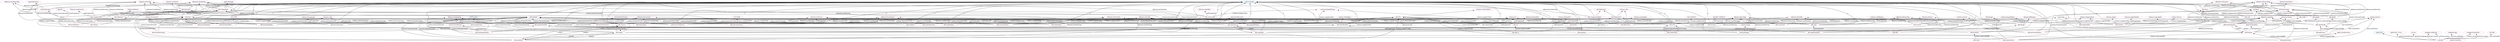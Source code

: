 digraph G {
  rankdir=BT
  node[height=.3]
"http://spdx.org/rdf/terms#ListedLicense" [fillcolor="#1f77b4" color="#1f77b4" label="spdxt:ListedLicense"]
"https://w3id.org/oseg/ont/okh#WebsiteUrl" [fillcolor="#1f77b4" color="#1f77b4" label="okh:WebsiteUrl"]
"https://w3id.org/oseg/ont/okh#File" [fillcolor="#1f77b4" color="#1f77b4" label="okh:File"]
"https://w3id.org/oseg/ont/okh#Part" [fillcolor="#1f77b4" color="#1f77b4" label="okh:Part"]
"https://w3id.org/oseg/ont/otrl#ODRL" [fillcolor="#1f77b4" color="#1f77b4" label="otrl:ODRL"]
"https://w3id.org/oseg/ont/okh#Module" [fillcolor="#1f77b4" color="#1f77b4" label="okh:Module"]
"http://schema.org/Organization" [fillcolor="#1f77b4" color="#1f77b4" label="schema:Organization"]
"https://w3id.org/oseg/ont/okh#Software" [fillcolor="#1f77b4" color="#1f77b4" label="okh:Software"]
"https://w3id.org/oseg/ont/okh#FileUrl" [fillcolor="#1f77b4" color="#1f77b4" label="okh:FileUrl"]
"http://schema.org/URL" [fillcolor="#1f77b4" color="#1f77b4" label="schema:URL"]
"https://w3id.org/oseg/ont/okh#Standard" [fillcolor="#1f77b4" color="#1f77b4" label="okh:Standard"]
"http://ns.nature.com/terms/Publication" [fillcolor="#1f77b4" color="#1f77b4" label="npg:Publication"]
"http://schema.org/Person" [fillcolor="#1f77b4" color="#1f77b4" label="schema:Person"]
"https://w3id.org/oseg/ont/okh#Mass" [fillcolor="#1f77b4" color="#1f77b4" label="okh:Mass"]
"http://www.w3.org/2001/XMLSchema#normalizedString" [fillcolor="#1f77b4" color="#1f77b4" label="xsd:normalizedString"]
"http://schema.org/TextDigitalDocument" [fillcolor="#1f77b4" color="#1f77b4" label="schema:TextDigita..."]
"https://w3id.org/oseg/ont/okh#Reference" [fillcolor="#1f77b4" color="#1f77b4" label="okh:Reference"]
"http://xmlns.com/foaf/0.1/Image" [fillcolor="#1f77b4" color="#1f77b4" label="foaf:Image"]
"http://www.w3.org/2001/XMLSchema#dateTimeStamp" [fillcolor="#1f77b4" color="#1f77b4" label="xsd:dateTimeStamp"]
"http://purl.org/dc/dcmitype/Software" [fillcolor="#1f77b4" color="#1f77b4" label="dctype:Software"]
"https://w3id.org/oseg/ont/okh#Component" [fillcolor="#1f77b4" color="#1f77b4" label="okh:Component"]
"http://purl.org/dc/terms/SizeOrDuration" [fillcolor="#1f77b4" color="#1f77b4" label="dcterms:SizeOrDur..."]
"http://www.w3.org/2001/XMLSchema#float" [fillcolor="#1f77b4" color="#1f77b4" label="xsd:float"]
"https://w3id.org/oseg/ont/okh#ManifestFile" [fillcolor="#1f77b4" color="#1f77b4" label="okh:ManifestFile"]
"https://w3id.org/oseg/ont/tsdc/core#OHTsDC" [fillcolor="#1f77b4" color="#1f77b4" label="tsdc:OHTsDC"]
"http://www.w3.org/2004/02/skos/core#Concept" [fillcolor="#1f77b4" color="#1f77b4" label="skos:Concept"]
"http://www.w3.org/2001/XMLSchema#string" [fillcolor="#1f77b4" color="#1f77b4" label="xsd:string"]
"http://schema.org/ImageObject" [fillcolor="#1f77b4" color="#1f77b4" label="schema:ImageObject"]
"http://www.w3.org/1999/02/22-rdf-syntax-ns#Property" [fillcolor="#1f77b4" color="#1f77b4" label="rdf:Property"]
"http://purl.org/dc/terms/Agent" [fillcolor="#1f77b4" color="#1f77b4" label="dcterms:Agent"]
"https://w3id.org/oseg/ont/okh#Image" [fillcolor="#1f77b4" color="#1f77b4" label="okh:Image"]
"https://w3id.org/oseg/ont/otrl#OTRL" [fillcolor="#1f77b4" color="#1f77b4" label="otrl:OTRL"]
"http://schema.org/StructuredValue" [fillcolor="#1f77b4" color="#1f77b4" label="schema:Structured..."]
"http://spdx.org/rdf/terms#Package" [fillcolor="#1f77b4" color="#1f77b4" label="spdxt:Package"]
"https://w3id.org/oseg/ont/okh#Publication" [fillcolor="#1f77b4" color="#1f77b4" label="okh:Publication"]
"http://purl.org/dc/terms/Standard" [fillcolor="#1f77b4" color="#1f77b4" label="dcterms:Standard"]
"http://spdx.org/rdf/terms#File" [fillcolor="#1f77b4" color="#1f77b4" label="spdxt:File"]
"https://w3id.org/oseg/ont/okh#Dimensions" [fillcolor="#1f77b4" color="#1f77b4" label="okh:Dimensions"]
"http://purl.org/dc/dcmitype/StillImage" [fillcolor="#1f77b4" color="#1f77b4" label="dctype:StillImage"]
"https://w3id.org/oseg/ont/okh#ComponentReference" [fillcolor="#1f77b4" color="#1f77b4" label="okh:ComponentRefe..."]
"http://schema.org/CreativeWork" [fillcolor="#1f77b4" color="#1f77b4" label="schema:CreativeWork"]
"http://spdx.org/rdf/terms#Package" [fillcolor="#e377c2" color="#e377c2" label="spdxt:Package"]
"http://schema.org/url" [fillcolor="#e377c2" color="#e377c2" label="schema:url"]
"https://w3id.org/oseg/ont/okh#Module" [fillcolor="#e377c2" color="#e377c2" label="okh:Module"]
"https://spdx.org/licenses/GPL-3.0-or-later" [fillcolor="#e377c2" color="#e377c2" label="spdxl:GPL-3.0-or-..."]
"http://id.loc.gov/vocabulary/iso639-1/en" [fillcolor="#e377c2" color="#e377c2" label="ns1:en"]
"https://w3id.org/oseg/ont/okh#versionOf" [fillcolor="#e377c2" color="#e377c2" label="okh:versionOf"]
"https://w3id.org/oseg/ont/okh#auxiliary" [fillcolor="#e377c2" color="#e377c2" label="okh:auxiliary"]
"https://w3id.org/oseg/ont/okh#attestation" [fillcolor="#e377c2" color="#e377c2" label="okh:attestation"]
"https://w3id.org/oseg/ont/okh#license" [fillcolor="#e377c2" color="#e377c2" label="okh:license"]
"https://w3id.org/oseg/ont/okh#Dimensions" [fillcolor="#e377c2" color="#e377c2" label="okh:Dimensions"]
"https://w3id.org/oseg/ont/okh#File" [fillcolor="#e377c2" color="#e377c2" label="okh:File"]
"http://www.w3.org/2001/XMLSchema#string" [fillcolor="#e377c2" color="#e377c2" label="xsd:string"]
"https://w3id.org/oseg/ont/okh#openScad" [fillcolor="#e377c2" color="#e377c2" label="okh:openScad"]
"https://w3id.org/oseg/ont/okh#Component" [fillcolor="#e377c2" color="#e377c2" label="okh:Component"]
"http://data.epo.org/linked-data/def/patent/classificationIPCInventive" [fillcolor="#e377c2" color="#e377c2" label="patent:classifica..."]
"https://w3id.org/oseg/ont/okh#Standard" [fillcolor="#e377c2" color="#e377c2" label="okh:Standard"]
"http://spdx.org/rdf/terms#licenseDeclared" [fillcolor="#e377c2" color="#e377c2" label="spdxt:licenseDecl..."]
"https://w3id.org/oseg/ont/okhmetaQualityTag" [fillcolor="#e377c2" color="#e377c2" label="okhmeta:QualityTag"]
"https://w3id.org/oseg/ont/okhmetaTransportationTag" [fillcolor="#e377c2" color="#e377c2" label="okhmeta:Transport..."]
"https://w3id.org/oseg/ont/okh#ComponentReference" [fillcolor="#e377c2" color="#e377c2" label="okh:ComponentRefe..."]
"https://w3id.org/oseg/ont/okh#documentationReadinessLevel" [fillcolor="#e377c2" color="#e377c2" label="okh:documentation..."]
"https://w3id.org/oseg/ont/okh#uploadMethod" [fillcolor="#e377c2" color="#e377c2" label="okh:uploadMethod"]
"https://w3id.org/oseg/ont/okhmetaAcademicTag" [fillcolor="#e377c2" color="#e377c2" label="okhmeta:AcademicTag"]
"https://w3id.org/oseg/ont/okh#relativePath" [fillcolor="#e377c2" color="#e377c2" label="okh:relativePath"]
"http://schema.org/encodingFormat" [fillcolor="#e377c2" color="#e377c2" label="schema:encodingFo..."]
"https://w3id.org/oseg/ont/okh#hasSoftware" [fillcolor="#e377c2" color="#e377c2" label="okh:hasSoftware"]
"https://w3id.org/oseg/ont/okh#width" [fillcolor="#e377c2" color="#e377c2" label="okh:width"]
"http://purl.org/dc/terms/format" [fillcolor="#e377c2" color="#e377c2" label="dcterms:format"]
"https://w3id.org/oseg/ont/okh#release" [fillcolor="#e377c2" color="#e377c2" label="okh:release"]
"https://w3id.org/oseg/ont/okhmetaIdentificationTag" [fillcolor="#e377c2" color="#e377c2" label="okhmeta:Identific..."]
"https://w3id.org/oseg/ont/okhmetaDevelopmentTag" [fillcolor="#e377c2" color="#e377c2" label="okhmeta:Developme..."]
"https://w3id.org/oseg/ont/okhmetaPartsTag" [fillcolor="#e377c2" color="#e377c2" label="okhmeta:PartsTag"]
"https://w3id.org/oseg/ont/okhmetaExtendedInfoTag" [fillcolor="#e377c2" color="#e377c2" label="okhmeta:ExtendedI..."]
"https://w3id.org/oseg/ont/okhmetaPhysicalTag" [fillcolor="#e377c2" color="#e377c2" label="okhmeta:PhysicalTag"]
"https://w3id.org/oseg/ont/okh#repoHost" [fillcolor="#e377c2" color="#e377c2" label="okh:repoHost"]
"https://w3id.org/oseg/ont/oseg-profiles#robinVobruba" [fillcolor="#e377c2" color="#e377c2" label="osegprof:robinVob..."]
"http://schema.org/URL" [fillcolor="#e377c2" color="#e377c2" label="schema:URL"]
"https://w3id.org/oseg/ont/okh#organization" [fillcolor="#e377c2" color="#e377c2" label="okh:organization"]
"https://w3id.org/oseg/ont/okh#Publication" [fillcolor="#e377c2" color="#e377c2" label="okh:Publication"]
"https://w3id.org/oseg/ont/okh#Part" [fillcolor="#e377c2" color="#e377c2" label="okh:Part"]
"https://w3id.org/oseg/ont/okh#fileFormat" [fillcolor="#e377c2" color="#e377c2" label="okh:fileFormat"]
"http://schema.org/isBasedOn" [fillcolor="#e377c2" color="#e377c2" label="schema:isBasedOn"]
"https://w3id.org/oseg/ont/okhmetaBasicTag" [fillcolor="#e377c2" color="#e377c2" label="okhmeta:BasicTag"]
"https://w3id.org/oseg/ont/okh#openSCAD" [fillcolor="#e377c2" color="#e377c2" label="okh:openSCAD"]
"http://schema.org/license" [fillcolor="#e377c2" color="#e377c2" label="schema:license"]
"https://w3id.org/oseg/ont/okh#url" [fillcolor="#e377c2" color="#e377c2" label="okh:url"]
"http://schema.org/version" [fillcolor="#e377c2" color="#e377c2" label="schema:version"]
"https://w3id.org/oseg/ont/okh#hasContributionGuide" [fillcolor="#e377c2" color="#e377c2" label="okh:hasContributi..."]
"https://w3id.org/oseg/ont/okh#material" [fillcolor="#e377c2" color="#e377c2" label="okh:material"]
"https://w3id.org/oseg/ont/okh#hasBoM" [fillcolor="#e377c2" color="#e377c2" label="okh:hasBoM"]
"https://w3id.org/oseg/ont/okhmetaDataTag" [fillcolor="#e377c2" color="#e377c2" label="okhmeta:DataTag"]
"https://w3id.org/oseg/ont/okh#productionMetadata" [fillcolor="#e377c2" color="#e377c2" label="okh:productionMet..."]
"https://w3id.org/oseg/ont/okh#height" [fillcolor="#e377c2" color="#e377c2" label="okh:height"]
"https://w3id.org/oseg/ont/okh#export" [fillcolor="#e377c2" color="#e377c2" label="okh:export"]
"https://w3id.org/oseg/ont/okh#Image" [fillcolor="#e377c2" color="#e377c2" label="okh:Image"]
"https://w3id.org/oseg/ont/okhmetaLegalTag" [fillcolor="#e377c2" color="#e377c2" label="okhmeta:LegalTag"]
"https://w3id.org/oseg/ont/okh#depth" [fillcolor="#e377c2" color="#e377c2" label="okh:depth"]
"http://schema.org/inLanguage" [fillcolor="#e377c2" color="#e377c2" label="schema:inLanguage"]
"https://w3id.org/oseg/ont/okh#WebsiteUrl" [fillcolor="#e377c2" color="#e377c2" label="okh:WebsiteUrl"]
"https://w3id.org/oseg/ont/okh#licenseExpression" [fillcolor="#e377c2" color="#e377c2" label="okh:licenseExpres..."]
"https://w3id.org/oseg/ont/okh#hasManifestFile" [fillcolor="#e377c2" color="#e377c2" label="okh:hasManifestFile"]
"https://w3id.org/oseg/ont/oseg-profiles#Iopa" [fillcolor="#e377c2" color="#e377c2" label="osegprof:Iopa"]
"http://www.w3.org/2001/XMLSchema#float" [fillcolor="#e377c2" color="#e377c2" label="xsd:float"]
"https://w3id.org/oseg/ont/okh#functionalMetadata" [fillcolor="#e377c2" color="#e377c2" label="okh:functionalMet..."]
"https://w3id.org/oseg/ont/okh#timestamp" [fillcolor="#e377c2" color="#e377c2" label="okh:timestamp"]
"https://w3id.org/oseg/ont/okh#okhv" [fillcolor="#e377c2" color="#e377c2" label="okh:okhv"]
"https://w3id.org/oseg/ont/okh#hasUserManual" [fillcolor="#e377c2" color="#e377c2" label="okh:hasUserManual"]
"http://schema.org/value" [fillcolor="#e377c2" color="#e377c2" label="schema:value"]
"https://w3id.org/oseg/ont/okh#function" [fillcolor="#e377c2" color="#e377c2" label="okh:function"]
"http://schema.org/codeRepository" [fillcolor="#e377c2" color="#e377c2" label="schema:codeReposi..."]
"https://w3id.org/oseg/ont/okh#hasComponent" [fillcolor="#e377c2" color="#e377c2" label="okh:hasComponent"]
"https://w3id.org/oseg/ont/okh#hasMass" [fillcolor="#e377c2" color="#e377c2" label="okh:hasMass"]
"http://schema.org/Organization" [fillcolor="#e377c2" color="#e377c2" label="schema:Organization"]
"https://w3id.org/oseg/ont/oseg-profiles#martinHaeuer" [fillcolor="#e377c2" color="#e377c2" label="osegprof:martinHa..."]
"https://w3id.org/oseg/ont/okh" [fillcolor="#e377c2" color="#e377c2" label="ns2:okh"]
"https://w3id.org/oseg/ont/okh#dataSource" [fillcolor="#e377c2" color="#e377c2" label="okh:dataSource"]
"http://ns.nature.com/terms/hasPublication" [fillcolor="#e377c2" color="#e377c2" label="npg:hasPublication"]
"https://w3id.org/oseg/ont/okhmetaHistoryTag" [fillcolor="#e377c2" color="#e377c2" label="okhmeta:HistoryTag"]
"https://w3id.org/oseg/ont/okh#doi" [fillcolor="#e377c2" color="#e377c2" label="okh:doi"]
"https://w3id.org/oseg/ont/okh#Software" [fillcolor="#e377c2" color="#e377c2" label="okh:Software"]
"http://purl.org/dc/terms/rightsHolder" [fillcolor="#e377c2" color="#e377c2" label="dcterms:rightsHolder"]
"https://w3id.org/oseg/ont/okh#manufacturingProcess" [fillcolor="#e377c2" color="#e377c2" label="okh:manufacturing..."]
"http://www.w3.org/2001/XMLSchema#normalizedString" [fillcolor="#e377c2" color="#e377c2" label="xsd:normalizedString"]
"http://purl.org/dc/terms/instructionalMethod" [fillcolor="#e377c2" color="#e377c2" label="dcterms:instructi..."]
"https://w3id.org/oseg/ont/okh#compliesWith" [fillcolor="#e377c2" color="#e377c2" label="okh:compliesWith"]
"https://w3id.org/oseg/ont/okh#source" [fillcolor="#e377c2" color="#e377c2" label="okh:source"]
"https://w3id.org/oseg/ont/okhmetaDocumentationTag" [fillcolor="#e377c2" color="#e377c2" label="okhmeta:Documenta..."]
"http://purl.org/dc/terms/hasFormat" [fillcolor="#e377c2" color="#e377c2" label="dcterms:hasFormat"]
"https://w3id.org/oseg/ont/okhmetaDataGatheringTag" [fillcolor="#e377c2" color="#e377c2" label="okhmeta:DataGathe..."]
"https://w3id.org/oseg/ont/okh#permaURL" [fillcolor="#e377c2" color="#e377c2" label="okh:permaURL"]
"http://schema.org/image" [fillcolor="#e377c2" color="#e377c2" label="schema:image"]
"https://w3id.org/oseg/ont/okh#repoSnapshot" [fillcolor="#e377c2" color="#e377c2" label="okh:repoSnapshot"]
"https://w3id.org/oseg/ont/okh#hasManufacturingInstructions" [fillcolor="#e377c2" color="#e377c2" label="okh:hasManufactur..."]
"https://w3id.org/oseg/ont/okh#Reference" [fillcolor="#e377c2" color="#e377c2" label="okh:Reference"]
"https://w3id.org/oseg/ont/okh#ManifestFile" [fillcolor="#e377c2" color="#e377c2" label="okh:ManifestFile"]
"https://w3id.org/oseg/ont/okh#hasImage" [fillcolor="#e377c2" color="#e377c2" label="okh:hasImage"]
"https://w3id.org/oseg/ont/okhmetaMakingTag" [fillcolor="#e377c2" color="#e377c2" label="okhmeta:MakingTag"]
"http://schema.org/TextDigitalDocument" [fillcolor="#e377c2" color="#e377c2" label="schema:TextDigita..."]
"https://w3id.org/oseg/ont/okh#tsdc" [fillcolor="#e377c2" color="#e377c2" label="okh:tsdc"]
"http://schema.org/CreativeWork" [fillcolor="#e377c2" color="#e377c2" label="schema:CreativeWork"]
"http://purl.org/dc/dcmitype/StillImage" [fillcolor="#e377c2" color="#e377c2" label="dctype:StillImage"]
"https://w3id.org/oseg/ont/okh#version" [fillcolor="#e377c2" color="#e377c2" label="okh:version"]
"http://purl.org/dc/terms/identifier" [fillcolor="#e377c2" color="#e377c2" label="dcterms:identifier"]
"https://w3id.org/oseg/ont/okh#alternativeLicense" [fillcolor="#e377c2" color="#e377c2" label="okh:alternativeLi..."]
"https://w3id.org/oseg/ont/1.1.0/okh" [fillcolor="#e377c2" color="#e377c2" label="ns3:okh"]
"https://w3id.org/oseg/ont/okh#Mass" [fillcolor="#e377c2" color="#e377c2" label="okh:Mass"]
"https://w3id.org/oseg/ont/otrl#ODRL" [fillcolor="#e377c2" color="#e377c2" label="otrl:ODRL"]
"http://purl.org/dc/dcmitype/Software" [fillcolor="#e377c2" color="#e377c2" label="dctype:Software"]
"https://w3id.org/oseg/ont/okh#hasReadme" [fillcolor="#e377c2" color="#e377c2" label="okh:hasReadme"]
"https://w3id.org/oseg/ont/okh#hasPublication" [fillcolor="#e377c2" color="#e377c2" label="okh:hasPublication"]
"https://w3id.org/oseg/ont/okh#forkOf" [fillcolor="#e377c2" color="#e377c2" label="okh:forkOf"]
"https://w3id.org/oseg/ont/okh#unit" [fillcolor="#e377c2" color="#e377c2" label="okh:unit"]
"https://w3id.org/oseg/ont/okh#hasOuterDimensions" [fillcolor="#e377c2" color="#e377c2" label="okh:hasOuterDimen..."]
"http://schema.org/ImageObject" [fillcolor="#e377c2" color="#e377c2" label="schema:ImageObject"]
"https://w3id.org/oseg/ont/okh#licensor" [fillcolor="#e377c2" color="#e377c2" label="okh:licensor"]
"http://schema.org/Person" [fillcolor="#e377c2" color="#e377c2" label="schema:Person"]
"https://w3id.org/oseg/ont/okh#repo" [fillcolor="#e377c2" color="#e377c2" label="okh:repo"]
"http://purl.org/dc/terms/Standard" [fillcolor="#e377c2" color="#e377c2" label="dcterms:Standard"]
"http://purl.org/dc/terms/SizeOrDuration" [fillcolor="#e377c2" color="#e377c2" label="dcterms:SizeOrDur..."]
"https://w3id.org/oseg/ont/okh#technologyReadinessLevel" [fillcolor="#e377c2" color="#e377c2" label="okh:technologyRea..."]
"https://w3id.org/oseg/ont/okh#value" [fillcolor="#e377c2" color="#e377c2" label="okh:value"]
"https://w3id.org/oseg/ont/okh#standardID" [fillcolor="#e377c2" color="#e377c2" label="okh:standardID"]
"https://w3id.org/oseg/ont/okh#installationGuide" [fillcolor="#e377c2" color="#e377c2" label="okh:installationG..."]
"https://w3id.org/oseg/ont/okh#spdxLicense" [fillcolor="#e377c2" color="#e377c2" label="okh:spdxLicense"]
"https://w3id.org/oseg/ont/okh#documentationLanguage" [fillcolor="#e377c2" color="#e377c2" label="okh:documentation..."]
"http://ns.nature.com/terms/Publication" [fillcolor="#e377c2" color="#e377c2" label="npg:Publication"]
"https://w3id.org/oseg/ont/okh#relatedTsdc" [fillcolor="#e377c2" color="#e377c2" label="okh:relatedTsdc"]
"http://schema.org/StructuredValue" [fillcolor="#e377c2" color="#e377c2" label="schema:Structured..."]
"http://purl.org/dc/terms/Agent" [fillcolor="#e377c2" color="#e377c2" label="dcterms:Agent"]
"https://w3id.org/oseg/ont/okh#fileUrl" [fillcolor="#e377c2" color="#e377c2" label="okh:fileUrl"]
"https://w3id.org/oseg/ont/tsdc/core#OHTsDC" [fillcolor="#e377c2" color="#e377c2" label="tsdc:OHTsDC"]
"http://purl.org/dc/terms/conformsTo" [fillcolor="#e377c2" color="#e377c2" label="dcterms:conformsTo"]
"http://purl.org/dc/terms/license" [fillcolor="#e377c2" color="#e377c2" label="dcterms:license"]
"http://ns.nature.com/terms/doi" [fillcolor="#e377c2" color="#e377c2" label="npg:doi"]
"http://www.w3.org/2001/XMLSchema#dateTimeStamp" [fillcolor="#e377c2" color="#e377c2" label="xsd:dateTimeStamp"]
"http://spdx.org/rdf/terms#ListedLicense" [fillcolor="#e377c2" color="#e377c2" label="spdxt:ListedLicense"]
"http://purl.obolibrary.org/obo/BFO_0000016" [fillcolor="#e377c2" color="#e377c2" label="obo:BFO_0000016"]
"https://w3id.org/oseg/ont/otrl#OTRL" [fillcolor="#e377c2" color="#e377c2" label="otrl:OTRL"]
"http://schema.org/copyrightHolder" [fillcolor="#e377c2" color="#e377c2" label="schema:copyrightH..."]
"http://xmlns.com/foaf/0.1/Image" [fillcolor="#e377c2" color="#e377c2" label="foaf:Image"]
  "https://w3id.org/oseg/ont/okh#Component" -> "http://spdx.org/rdf/terms#Package" [label=""]
  "https://w3id.org/oseg/ont/okh#relativePath" -> "http://schema.org/url" [label="subPropertyOf"]
  "https://w3id.org/oseg/ont/okh#repoHost" -> "https://w3id.org/oseg/ont/okh#Module" [label="schema:domainIncludes"]
  "https://w3id.org/oseg/ont/okh#license" -> "https://w3id.org/oseg/ont/okh#Module" [label="schema:domainIncludes"]
  "https://w3id.org/oseg/ont/okh" -> "https://spdx.org/licenses/GPL-3.0-or-later" [label="spdxt:licenseDeclared"]
  "https://w3id.org/oseg/ont/okh" -> "http://id.loc.gov/vocabulary/iso639-1/en" [label="dcterms:language"]
  "https://w3id.org/oseg/ont/okh#versionOf" -> "http://www.w3.org/2004/02/skos/core#Concept" [label="a"]
  "https://w3id.org/oseg/ont/okh#export" -> "https://w3id.org/oseg/ont/okh#auxiliary" [label="seeAlso"]
  "https://w3id.org/oseg/ont/okh#alternativeLicense" -> "https://w3id.org/oseg/ont/okh#license" [label="schema:supersededBy"]
  "https://w3id.org/oseg/ont/okh#depth" -> "https://w3id.org/oseg/ont/okh#Dimensions" [label="schema:domainIncludes"]
  "https://w3id.org/oseg/ont/okh#auxiliary" -> "https://w3id.org/oseg/ont/okh#File" [label="schema:rangeIncludes"]
  "https://w3id.org/oseg/ont/okh#openSCAD" -> "http://www.w3.org/2001/XMLSchema#string" [label="schema:rangeIncludes"]
  "https://w3id.org/oseg/ont/okh#attestation" -> "https://w3id.org/oseg/ont/okh#Module" [label="schema:domainIncludes"]
  "https://w3id.org/oseg/ont/okh#compliesWith" -> "https://w3id.org/oseg/ont/okh#Component" [label="schema:domainIncludes"]
  "https://w3id.org/oseg/ont/okh#compliesWith" -> "https://w3id.org/oseg/ont/okh#Standard" [label="schema:rangeIncludes"]
  "https://w3id.org/oseg/ont/okh#hasContributionGuide" -> "https://w3id.org/oseg/ont/okh#File" [label="schema:rangeIncludes"]
  "https://w3id.org/oseg/ont/okh#license" -> "http://spdx.org/rdf/terms#licenseDeclared" [label="subPropertyOf"]
  "https://w3id.org/oseg/ont/okh#standardID" -> "https://w3id.org/oseg/ont/okhmetaQualityTag" [label="okhmeta:hasMetaTag"]
  "https://w3id.org/oseg/ont/okh#Mass" -> "https://w3id.org/oseg/ont/okhmetaTransportationTag" [label="okhmeta:hasMetaTag"]
  "https://w3id.org/oseg/ont/okh#ComponentReference" -> "http://www.w3.org/2004/02/skos/core#Concept" [label="a"]
  "https://w3id.org/oseg/ont/okh#fileUrl" -> "http://schema.org/url" [label="subPropertyOf"]
  "https://w3id.org/oseg/ont/okh#documentationReadinessLevel" -> "http://www.w3.org/2004/02/skos/core#Concept" [label="a"]
  "https://w3id.org/oseg/ont/okh#uploadMethod" -> "http://www.w3.org/2004/02/skos/core#Concept" [label="a"]
  "https://w3id.org/oseg/ont/okh#Publication" -> "https://w3id.org/oseg/ont/okhmetaAcademicTag" [label="okhmeta:hasMetaTag"]
  "https://w3id.org/oseg/ont/okh#relativePath" -> "http://www.w3.org/2004/02/skos/core#Concept" [label="a"]
  "https://w3id.org/oseg/ont/okh#relativePath" -> "https://w3id.org/oseg/ont/okh#File" [label="schema:domainIncludes"]
  "https://w3id.org/oseg/ont/okh#fileFormat" -> "http://schema.org/encodingFormat" [label="subPropertyOf"]
  "https://w3id.org/oseg/ont/okh#hasSoftware" -> "http://www.w3.org/2004/02/skos/core#Concept" [label="a"]
  "https://w3id.org/oseg/ont/okh#hasComponent" -> "https://w3id.org/oseg/ont/okh#Module" [label="schema:rangeIncludes"]
  "https://w3id.org/oseg/ont/okh#fileFormat" -> "http://purl.org/dc/terms/format" [label="subPropertyOf"]
  "https://w3id.org/oseg/ont/okh#Module" -> "https://w3id.org/oseg/ont/okh#Component" [label=""]
  "https://w3id.org/oseg/ont/okh#release" -> "http://www.w3.org/2004/02/skos/core#Concept" [label="a"]
  "https://w3id.org/oseg/ont/okh#forkOf" -> "https://w3id.org/oseg/ont/okhmetaIdentificationTag" [label="okhmeta:hasMetaTag"]
  "https://w3id.org/oseg/ont/okh#technologyReadinessLevel" -> "https://w3id.org/oseg/ont/okhmetaDevelopmentTag" [label="okhmeta:hasMetaTag"]
  "https://w3id.org/oseg/ont/okh#Module" -> "https://w3id.org/oseg/ont/okhmetaPartsTag" [label="okhmeta:hasMetaTag"]
  "https://w3id.org/oseg/ont/okh#attestation" -> "https://w3id.org/oseg/ont/okhmetaDevelopmentTag" [label="okhmeta:hasMetaTag"]
  "https://w3id.org/oseg/ont/okh#tsdc" -> "https://w3id.org/oseg/ont/okhmetaExtendedInfoTag" [label="okhmeta:hasMetaTag"]
  "https://w3id.org/oseg/ont/okh#hasOuterDimensions" -> "https://w3id.org/oseg/ont/okhmetaPhysicalTag" [label="okhmeta:hasMetaTag"]
  "https://w3id.org/oseg/ont/okh#uploadMethod" -> "https://w3id.org/oseg/ont/okh#Component" [label="schema:domainIncludes"]
  "https://w3id.org/oseg/ont/okh" -> "https://w3id.org/oseg/ont/oseg-profiles#robinVobruba" [label="dcterms:creator"]
  "https://w3id.org/oseg/ont/okh#fileUrl" -> "https://w3id.org/oseg/ont/okh#File" [label="schema:domainIncludes"]
  "https://w3id.org/oseg/ont/okh#FileUrl" -> "http://schema.org/URL" [label=""]
  "https://w3id.org/oseg/ont/okh#organization" -> "http://www.w3.org/2004/02/skos/core#Concept" [label="a"]
  "https://w3id.org/oseg/ont/okh#Publication" -> "http://www.w3.org/2004/02/skos/core#Concept" [label="a"]
  "https://w3id.org/oseg/ont/okh#hasComponent" -> "https://w3id.org/oseg/ont/okh#Part" [label="schema:rangeIncludes"]
  "https://w3id.org/oseg/ont/okh#auxiliary" -> "http://www.w3.org/2004/02/skos/core#Concept" [label="a"]
  "https://w3id.org/oseg/ont/okh#spdxLicense" -> "https://w3id.org/oseg/ont/okh#license" [label="schema:supersededBy"]
  "https://w3id.org/oseg/ont/okh#forkOf" -> "http://schema.org/isBasedOn" [label="subPropertyOf"]
  "https://w3id.org/oseg/ont/okh#openScad" -> "https://w3id.org/oseg/ont/okh#openSCAD" [label="owl:sameAs"]
  "https://w3id.org/oseg/ont/okh#licenseExpression" -> "http://schema.org/license" [label="skos:closeMatch"]
  "https://w3id.org/oseg/ont/okh#hasContributionGuide" -> "http://www.w3.org/2004/02/skos/core#Concept" [label="a"]
  "https://w3id.org/oseg/ont/okh#okhv" -> "http://schema.org/version" [label="subPropertyOf"]
  "https://w3id.org/oseg/ont/okh#functionalMetadata" -> "https://w3id.org/oseg/ont/okh#Module" [label="schema:domainIncludes"]
  "https://w3id.org/oseg/ont/okh#hasImage" -> "https://w3id.org/oseg/ont/okh#Component" [label="schema:domainIncludes"]
  "https://w3id.org/oseg/ont/okh#material" -> "http://www.w3.org/2004/02/skos/core#Concept" [label="a"]
  "https://w3id.org/oseg/ont/okh#alternativeLicense" -> "https://w3id.org/oseg/ont/okh#Module" [label="schema:domainIncludes"]
  "https://w3id.org/oseg/ont/okh#dataSource" -> "https://w3id.org/oseg/ont/okhmetaDataTag" [label="okhmeta:hasMetaTag"]
  "https://w3id.org/oseg/ont/okh#hasOuterDimensions" -> "https://w3id.org/oseg/ont/okh#productionMetadata" [label="subPropertyOf"]
  "https://w3id.org/oseg/ont/okh#function" -> "http://www.w3.org/2001/XMLSchema#string" [label="schema:rangeIncludes"]
  "https://w3id.org/oseg/ont/okh#width" -> "https://w3id.org/oseg/ont/okh#Dimensions" [label="schema:domainIncludes"]
  "https://w3id.org/oseg/ont/okh#licenseExpression" -> "https://w3id.org/oseg/ont/okh#Module" [label="schema:domainIncludes"]
  "https://w3id.org/oseg/ont/okh#Module" -> "http://www.w3.org/2004/02/skos/core#Concept" [label="a"]
  "https://w3id.org/oseg/ont/okh#tsdc" -> "https://w3id.org/oseg/ont/okhmetaIdentificationTag" [label="okhmeta:hasMetaTag"]
  "https://w3id.org/oseg/ont/okh#export" -> "http://www.w3.org/2004/02/skos/core#Concept" [label="a"]
  "https://w3id.org/oseg/ont/okh#function" -> "https://w3id.org/oseg/ont/okh#Module" [label="schema:domainIncludes"]
  "https://w3id.org/oseg/ont/okh#hasReadme" -> "https://w3id.org/oseg/ont/okh#Module" [label="schema:domainIncludes"]
  "https://w3id.org/oseg/ont/okh#hasImage" -> "https://w3id.org/oseg/ont/okh#Image" [label="schema:rangeIncludes"]
  "https://w3id.org/oseg/ont/okh#productionMetadata" -> "https://w3id.org/oseg/ont/okh#Module" [label="schema:domainIncludes"]
  "https://w3id.org/oseg/ont/okh#hasPublication" -> "https://w3id.org/oseg/ont/okh#Module" [label="schema:domainIncludes"]
  "https://w3id.org/oseg/ont/okh#forkOf" -> "https://w3id.org/oseg/ont/okh#Module" [label="schema:domainIncludes"]
  "https://w3id.org/oseg/ont/okh#hasUserManual" -> "https://w3id.org/oseg/ont/okh#Module" [label="schema:domainIncludes"]
  "https://w3id.org/oseg/ont/okh#repo" -> "https://w3id.org/oseg/ont/okhmetaIdentificationTag" [label="okhmeta:hasMetaTag"]
  "https://w3id.org/oseg/ont/okh#license" -> "https://w3id.org/oseg/ont/okhmetaLegalTag" [label="okhmeta:hasMetaTag"]
  "https://w3id.org/oseg/ont/okh#alternativeLicense" -> "http://schema.org/license" [label="skos:closeMatch"]
  "https://w3id.org/oseg/ont/okh#depth" -> "http://www.w3.org/2004/02/skos/core#Concept" [label="a"]
  "https://w3id.org/oseg/ont/okh#documentationLanguage" -> "http://schema.org/inLanguage" [label="subPropertyOf"]
  "https://w3id.org/oseg/ont/okh#hasComponent" -> "https://w3id.org/oseg/ont/okh#WebsiteUrl" [label="schema:rangeIncludes"]
  "https://w3id.org/oseg/ont/okh#dataSource" -> "https://w3id.org/oseg/ont/okh#Module" [label="schema:domainIncludes"]
  "https://w3id.org/oseg/ont/okh#source" -> "https://w3id.org/oseg/ont/okhmetaDataTag" [label="okhmeta:hasMetaTag"]
  "https://w3id.org/oseg/ont/okh#hasManifestFile" -> "http://www.w3.org/2004/02/skos/core#Concept" [label="a"]
  "https://w3id.org/oseg/ont/okh" -> "https://w3id.org/oseg/ont/oseg-profiles#Iopa" [label="dcterms:publisher"]
  "https://w3id.org/oseg/ont/okh#documentationReadinessLevel" -> "https://w3id.org/oseg/ont/okhmetaQualityTag" [label="okhmeta:hasMetaTag"]
  "https://w3id.org/oseg/ont/okh#productionMetadata" -> "https://w3id.org/oseg/ont/okh#Part" [label="schema:domainIncludes"]
  "https://w3id.org/oseg/ont/okh#documentationLanguage" -> "https://w3id.org/oseg/ont/okh#Module" [label="schema:domainIncludes"]
  "https://w3id.org/oseg/ont/okh#forkOf" -> "https://w3id.org/oseg/ont/okh#Part" [label="schema:domainIncludes"]
  "https://w3id.org/oseg/ont/okh#depth" -> "http://www.w3.org/2001/XMLSchema#float" [label="schema:rangeIncludes"]
  "https://w3id.org/oseg/ont/okh#fileUrl" -> "https://w3id.org/oseg/ont/okh#url" [label="schema:supersededBy"]
  "https://w3id.org/oseg/ont/okh#licensor" -> "https://w3id.org/oseg/ont/okh#Module" [label="schema:domainIncludes"]
  "https://w3id.org/oseg/ont/okh#timestamp" -> "https://w3id.org/oseg/ont/okh#Module" [label="schema:domainIncludes"]
  "https://w3id.org/oseg/ont/okh#source" -> "https://w3id.org/oseg/ont/okh#Module" [label="schema:domainIncludes"]
  "https://w3id.org/oseg/ont/okh#functionalMetadata" -> "http://schema.org/value" [label="subPropertyOf"]
  "https://w3id.org/oseg/ont/okh#licenseExpression" -> "https://w3id.org/oseg/ont/okh#license" [label="seeAlso"]
  "https://w3id.org/oseg/ont/okh#Standard" -> "http://www.w3.org/2004/02/skos/core#Concept" [label="a"]
  "https://w3id.org/oseg/ont/okh#openSCAD" -> "https://w3id.org/oseg/ont/okh#depth" [label="schema:supersededBy"]
  "https://w3id.org/oseg/ont/okh#repo" -> "http://schema.org/codeRepository" [label="subPropertyOf"]
  "https://w3id.org/oseg/ont/okh#hasComponent" -> "http://www.w3.org/2004/02/skos/core#Concept" [label="a"]
  "https://w3id.org/oseg/ont/okh#Publication" -> "https://w3id.org/oseg/ont/okhmetaQualityTag" [label="okhmeta:hasMetaTag"]
  "https://w3id.org/oseg/ont/okh#value" -> "https://w3id.org/oseg/ont/okh#hasMass" [label="schema:supersededBy"]
  "https://w3id.org/oseg/ont/okh#organization" -> "http://schema.org/Organization" [label="schema:rangeIncludes"]
  "https://w3id.org/oseg/ont/okh#openSCAD" -> "https://w3id.org/oseg/ont/okh#Dimensions" [label="schema:domainIncludes"]
  "https://w3id.org/oseg/ont/okh" -> "https://w3id.org/oseg/ont/oseg-profiles#martinHaeuer" [label="schema:creator"]
  "https://w3id.org/oseg/ont/okh#technologyReadinessLevel" -> "https://w3id.org/oseg/ont/okh#Module" [label="schema:domainIncludes"]
  "https://w3id.org/oseg/ont/okh" -> "http://spdx.org/rdf/terms#File" [label="a"]
  "https://w3id.org/oseg/ont/okh#hasPublication" -> "http://ns.nature.com/terms/hasPublication" [label="subPropertyOf"]
  "https://w3id.org/oseg/ont/okh#source" -> "https://w3id.org/oseg/ont/okh#Part" [label="schema:domainIncludes"]
  "https://w3id.org/oseg/ont/okh#repoHost" -> "https://w3id.org/oseg/ont/okhmetaHistoryTag" [label="okhmeta:hasMetaTag"]
  "https://w3id.org/oseg/ont/okh#repo" -> "https://w3id.org/oseg/ont/okh#Module" [label="schema:domainIncludes"]
  "https://w3id.org/oseg/ont/okh#Part" -> "http://www.w3.org/2004/02/skos/core#Concept" [label="a"]
  "https://w3id.org/oseg/ont/okh#versionOf" -> "https://w3id.org/oseg/ont/okh#Module" [label="schema:domainIncludes"]
  "https://w3id.org/oseg/ont/okh#Image" -> "http://www.w3.org/2004/02/skos/core#Concept" [label="a"]
  "https://w3id.org/oseg/ont/okh#Software" -> "http://www.w3.org/2004/02/skos/core#Concept" [label="a"]
  "https://w3id.org/oseg/ont/okh" -> "https://w3id.org/oseg/ont/oseg-profiles#robinVobruba" [label="schema:creator"]
  "https://w3id.org/oseg/ont/okh#licensor" -> "http://purl.org/dc/terms/rightsHolder" [label="subPropertyOf"]
  "https://w3id.org/oseg/ont/okh#hasUserManual" -> "https://w3id.org/oseg/ont/okhmetaDocumentationTag" [label="okhmeta:hasMetaTag"]
  "https://w3id.org/oseg/ont/okh#unit" -> "https://w3id.org/oseg/ont/okh#Dimensions" [label="schema:domainIncludes"]
  "https://w3id.org/oseg/ont/okh#repoHost" -> "http://schema.org/url" [label="subPropertyOf"]
  "https://w3id.org/oseg/ont/okh#standardID" -> "http://www.w3.org/2001/XMLSchema#normalizedString" [label="schema:rangeIncludes"]
  "https://w3id.org/oseg/ont/okh#organization" -> "https://w3id.org/oseg/ont/okhmetaLegalTag" [label="okhmeta:hasMetaTag"]
  "https://w3id.org/oseg/ont/okh#hasUserManual" -> "http://purl.org/dc/terms/instructionalMethod" [label="subPropertyOf"]
  "https://w3id.org/oseg/ont/okh#repoSnapshot" -> "https://w3id.org/oseg/ont/okhmetaHistoryTag" [label="okhmeta:hasMetaTag"]
  "https://w3id.org/oseg/ont/okh#compliesWith" -> "http://www.w3.org/2004/02/skos/core#Concept" [label="a"]
  "https://w3id.org/oseg/ont/okh#auxiliary" -> "https://w3id.org/oseg/ont/okh#source" [label="seeAlso"]
  "https://w3id.org/oseg/ont/okh#version" -> "https://w3id.org/oseg/ont/okh#Module" [label="schema:domainIncludes"]
  "https://w3id.org/oseg/ont/okh#width" -> "http://www.w3.org/2004/02/skos/core#Concept" [label="a"]
  "https://w3id.org/oseg/ont/okh#documentationLanguage" -> "https://w3id.org/oseg/ont/okhmetaDocumentationTag" [label="okhmeta:hasMetaTag"]
  "https://w3id.org/oseg/ont/okh#hasManifestFile" -> "http://purl.org/dc/terms/hasFormat" [label="subPropertyOf"]
  "https://w3id.org/oseg/ont/okh#uploadMethod" -> "https://w3id.org/oseg/ont/okhmetaDataGatheringTag" [label="okhmeta:hasMetaTag"]
  "https://w3id.org/oseg/ont/okh#spdxLicense" -> "http://schema.org/license" [label="skos:closeMatch"]
  "https://w3id.org/oseg/ont/okh#repoHost" -> "http://www.w3.org/2004/02/skos/core#Concept" [label="a"]
  "https://w3id.org/oseg/ont/okh#Dimensions" -> "http://www.w3.org/2004/02/skos/core#Concept" [label="a"]
  "https://w3id.org/oseg/ont/okh#license" -> "http://www.w3.org/2004/02/skos/core#Concept" [label="a"]
  "https://w3id.org/oseg/ont/okh#url" -> "https://w3id.org/oseg/ont/okhmetaDataTag" [label="okhmeta:hasMetaTag"]
  "https://w3id.org/oseg/ont/okh#width" -> "http://www.w3.org/2001/XMLSchema#float" [label="schema:rangeIncludes"]
  "https://w3id.org/oseg/ont/okh#attestation" -> "http://www.w3.org/2004/02/skos/core#Concept" [label="a"]
  "https://w3id.org/oseg/ont/okh#hasImage" -> "http://schema.org/image" [label="subPropertyOf"]
  "https://w3id.org/oseg/ont/okh#attestation" -> "https://w3id.org/oseg/ont/okh#WebsiteUrl" [label="schema:rangeIncludes"]
  "https://w3id.org/oseg/ont/okh#repoSnapshot" -> "http://www.w3.org/2004/02/skos/core#Concept" [label="a"]
  "https://w3id.org/oseg/ont/okh#export" -> "https://w3id.org/oseg/ont/okh#source" [label="seeAlso"]
  "https://w3id.org/oseg/ont/okh#depth" -> "https://w3id.org/oseg/ont/okhmetaPhysicalTag" [label="okhmeta:hasMetaTag"]
  "https://w3id.org/oseg/ont/okh#WebsiteUrl" -> "https://w3id.org/oseg/ont/okh#Reference" [label=""]
  "https://w3id.org/oseg/ont/okh#version" -> "http://schema.org/version" [label="subPropertyOf"]
  "https://w3id.org/oseg/ont/okh#hasManifestFile" -> "https://w3id.org/oseg/ont/okh#ManifestFile" [label="schema:rangeIncludes"]
  "https://w3id.org/oseg/ont/okh#fileFormat" -> "https://w3id.org/oseg/ont/okhmetaDataTag" [label="okhmeta:hasMetaTag"]
  "https://w3id.org/oseg/ont/okh#hasManufacturingInstructions" -> "https://w3id.org/oseg/ont/okh#Module" [label="schema:domainIncludes"]
  "https://w3id.org/oseg/ont/okh#export" -> "https://w3id.org/oseg/ont/okh#File" [label="schema:rangeIncludes"]
  "https://w3id.org/oseg/ont/okh#alternativeLicense" -> "https://w3id.org/oseg/ont/okh#File" [label="schema:rangeIncludes"]
  "https://w3id.org/oseg/ont/okh#forkOf" -> "https://w3id.org/oseg/ont/okhmetaHistoryTag" [label="okhmeta:hasMetaTag"]
  "https://w3id.org/oseg/ont/okh" -> "https://w3id.org/oseg/ont/oseg-profiles#martinHaeuer" [label="dcterms:creator"]
  "https://w3id.org/oseg/ont/okh#material" -> "https://w3id.org/oseg/ont/okh#productionMetadata" [label="subPropertyOf"]
  "https://w3id.org/oseg/ont/okh#Standard" -> "https://w3id.org/oseg/ont/okhmetaQualityTag" [label="okhmeta:hasMetaTag"]
  "https://w3id.org/oseg/ont/okh#height" -> "http://www.w3.org/2004/02/skos/core#Concept" [label="a"]
  "https://w3id.org/oseg/ont/okh#hasBoM" -> "https://w3id.org/oseg/ont/okhmetaPartsTag" [label="okhmeta:hasMetaTag"]
  "https://w3id.org/oseg/ont/okh#hasImage" -> "http://www.w3.org/2004/02/skos/core#Concept" [label="a"]
  "https://w3id.org/oseg/ont/okh#hasReadme" -> "https://w3id.org/oseg/ont/okh#File" [label="schema:rangeIncludes"]
  "https://w3id.org/oseg/ont/okh#hasBoM" -> "https://w3id.org/oseg/ont/okhmetaDataTag" [label="okhmeta:hasMetaTag"]
  "https://w3id.org/oseg/ont/okh#hasManufacturingInstructions" -> "https://w3id.org/oseg/ont/okh#Part" [label="schema:domainIncludes"]
  "https://w3id.org/oseg/ont/okh#source" -> "https://w3id.org/oseg/ont/okh#auxiliary" [label="seeAlso"]
  "https://w3id.org/oseg/ont/okh#ManifestFile" -> "http://schema.org/TextDigitalDocument" [label=""]
  "https://w3id.org/oseg/ont/okh#hasManufacturingInstructions" -> "https://w3id.org/oseg/ont/okhmetaDocumentationTag" [label="okhmeta:hasMetaTag"]
  "https://w3id.org/oseg/ont/okh#export" -> "https://w3id.org/oseg/ont/okhmetaBasicTag" [label="okhmeta:hasMetaTag"]
  "https://w3id.org/oseg/ont/okh#relatedTsdc" -> "https://w3id.org/oseg/ont/okh#tsdc" [label="schema:supersededBy"]
  "https://w3id.org/oseg/ont/okh#File" -> "http://schema.org/CreativeWork" [label=""]
  "https://w3id.org/oseg/ont/okh#height" -> "http://www.w3.org/2001/XMLSchema#float" [label="schema:rangeIncludes"]
  "https://w3id.org/oseg/ont/okh#licenseExpression" -> "http://www.w3.org/2004/02/skos/core#Concept" [label="a"]
  "https://w3id.org/oseg/ont/okh#licensor" -> "https://w3id.org/oseg/ont/okhmetaLegalTag" [label="okhmeta:hasMetaTag"]
  "https://w3id.org/oseg/ont/okh#Image" -> "http://purl.org/dc/dcmitype/StillImage" [label=""]
  "https://w3id.org/oseg/ont/okh#fileFormat" -> "https://w3id.org/oseg/ont/okh#File" [label="schema:domainIncludes"]
  "https://w3id.org/oseg/ont/okh#compliesWith" -> "https://w3id.org/oseg/ont/okhmetaQualityTag" [label="okhmeta:hasMetaTag"]
  "https://w3id.org/oseg/ont/okh#hasBoM" -> "https://w3id.org/oseg/ont/okh#Module" [label="schema:domainIncludes"]
  "https://w3id.org/oseg/ont/okh#hasManifestFile" -> "https://w3id.org/oseg/ont/okhmetaDataGatheringTag" [label="okhmeta:hasMetaTag"]
  "https://w3id.org/oseg/ont/okh#functionalMetadata" -> "http://www.w3.org/2004/02/skos/core#Concept" [label="a"]
  "https://w3id.org/oseg/ont/okh#standardID" -> "http://purl.org/dc/terms/identifier" [label="subPropertyOf"]
  "https://w3id.org/oseg/ont/okh#url" -> "http://www.w3.org/2004/02/skos/core#Concept" [label="a"]
  "https://w3id.org/oseg/ont/okh#alternativeLicense" -> "http://www.w3.org/2004/02/skos/core#Concept" [label="a"]
  "https://w3id.org/oseg/ont/okh#openSCAD" -> "https://w3id.org/oseg/ont/okh#height" [label="schema:supersededBy"]
  "https://w3id.org/oseg/ont/okh" -> "https://w3id.org/oseg/ont/1.1.0/okh" [label="owl:versionIRI"]
  "https://w3id.org/oseg/ont/okh#source" -> "https://w3id.org/oseg/ont/okh#File" [label="schema:rangeIncludes"]
  "https://w3id.org/oseg/ont/okh#Dimensions" -> "https://w3id.org/oseg/ont/okhmetaPhysicalTag" [label="okhmeta:hasMetaTag"]
  "https://w3id.org/oseg/ont/okh#doi" -> "https://w3id.org/oseg/ont/okhmetaAcademicTag" [label="okhmeta:hasMetaTag"]
  "https://w3id.org/oseg/ont/okh#hasUserManual" -> "https://w3id.org/oseg/ont/okh#File" [label="schema:rangeIncludes"]
  "https://w3id.org/oseg/ont/okh#repo" -> "https://w3id.org/oseg/ont/okh#WebsiteUrl" [label="schema:rangeIncludes"]
  "https://w3id.org/oseg/ont/okh#value" -> "https://w3id.org/oseg/ont/okh#Mass" [label="schema:domainIncludes"]
  "https://w3id.org/oseg/ont/okh#auxiliary" -> "https://w3id.org/oseg/ont/okh#export" [label="seeAlso"]
  "https://w3id.org/oseg/ont/okh#repo" -> "https://w3id.org/oseg/ont/okhmetaHistoryTag" [label="okhmeta:hasMetaTag"]
  "https://w3id.org/oseg/ont/okh#versionOf" -> "https://w3id.org/oseg/ont/okh#Module" [label="schema:rangeIncludes"]
  "https://w3id.org/oseg/ont/okh#documentationReadinessLevel" -> "https://w3id.org/oseg/ont/otrl#ODRL" [label="schema:rangeIncludes"]
  "https://w3id.org/oseg/ont/okh#function" -> "http://www.w3.org/2004/02/skos/core#Concept" [label="a"]
  "https://w3id.org/oseg/ont/okh#Software" -> "http://purl.org/dc/dcmitype/Software" [label=""]
  "https://w3id.org/oseg/ont/okh#hasReadme" -> "http://www.w3.org/2004/02/skos/core#Concept" [label="a"]
  "https://w3id.org/oseg/ont/okh#Component" -> "https://w3id.org/oseg/ont/okhmetaPartsTag" [label="okhmeta:hasMetaTag"]
  "https://w3id.org/oseg/ont/okh#hasPublication" -> "http://www.w3.org/2004/02/skos/core#Concept" [label="a"]
  "https://w3id.org/oseg/ont/okh#hasManufacturingInstructions" -> "http://purl.org/dc/terms/instructionalMethod" [label="subPropertyOf"]
  "https://w3id.org/oseg/ont/okh#forkOf" -> "http://www.w3.org/2004/02/skos/core#Concept" [label="a"]
  "https://w3id.org/oseg/ont/okh#standardID" -> "https://w3id.org/oseg/ont/okh#Standard" [label="schema:domainIncludes"]
  "https://w3id.org/oseg/ont/okh#okhv" -> "https://w3id.org/oseg/ont/okh#ManifestFile" [label="schema:domainIncludes"]
  "https://w3id.org/oseg/ont/okh#productionMetadata" -> "http://schema.org/value" [label="subPropertyOf"]
  "https://w3id.org/oseg/ont/okh#dataSource" -> "http://www.w3.org/2004/02/skos/core#Concept" [label="a"]
  "https://w3id.org/oseg/ont/okh#spdxLicense" -> "https://w3id.org/oseg/ont/okhmetaLegalTag" [label="okhmeta:hasMetaTag"]
  "https://w3id.org/oseg/ont/okh#doi" -> "http://www.w3.org/2004/02/skos/core#Concept" [label="a"]
  "https://w3id.org/oseg/ont/okh#manufacturingProcess" -> "http://www.w3.org/2004/02/skos/core#Concept" [label="a"]
  "https://w3id.org/oseg/ont/okh#tsdc" -> "http://www.w3.org/2004/02/skos/core#Concept" [label="a"]
  "https://w3id.org/oseg/ont/okh#hasOuterDimensions" -> "https://w3id.org/oseg/ont/okh#Dimensions" [label="schema:rangeIncludes"]
  "https://w3id.org/oseg/ont/okh#url" -> "https://w3id.org/oseg/ont/okh#File" [label="schema:domainIncludes"]
  "https://w3id.org/oseg/ont/okh#dataSource" -> "http://schema.org/url" [label="subPropertyOf"]
  "https://w3id.org/oseg/ont/okh#documentationLanguage" -> "https://w3id.org/oseg/ont/okh#Part" [label="schema:domainIncludes"]
  "https://w3id.org/oseg/ont/okh#hasOuterDimensions" -> "http://purl.org/dc/terms/format" [label="subPropertyOf"]
  "https://w3id.org/oseg/ont/okh#licensor" -> "http://www.w3.org/2004/02/skos/core#Concept" [label="a"]
  "https://w3id.org/oseg/ont/okh#Image" -> "http://schema.org/ImageObject" [label=""]
  "https://w3id.org/oseg/ont/okh#hasMass" -> "https://w3id.org/oseg/ont/okh#productionMetadata" [label="subPropertyOf"]
  "https://w3id.org/oseg/ont/okh#licensor" -> "http://schema.org/Person" [label="schema:rangeIncludes"]
  "https://w3id.org/oseg/ont/okh#repoSnapshot" -> "https://w3id.org/oseg/ont/okh#repo" [label="subPropertyOf"]
  "https://w3id.org/oseg/ont/okh#source" -> "http://www.w3.org/2004/02/skos/core#Concept" [label="a"]
  "https://w3id.org/oseg/ont/okh#tsdc" -> "https://w3id.org/oseg/ont/okh#Component" [label="schema:domainIncludes"]
  "https://w3id.org/oseg/ont/okh#hasUserManual" -> "http://www.w3.org/2004/02/skos/core#Concept" [label="a"]
  "https://w3id.org/oseg/ont/okh#openSCAD" -> "https://w3id.org/oseg/ont/okh#width" [label="schema:supersededBy"]
  "https://w3id.org/oseg/ont/okh#Dimensions" -> "https://w3id.org/oseg/ont/okhmetaTransportationTag" [label="okhmeta:hasMetaTag"]
  "https://w3id.org/oseg/ont/okh#height" -> "https://w3id.org/oseg/ont/okhmetaPhysicalTag" [label="okhmeta:hasMetaTag"]
  "https://w3id.org/oseg/ont/okh#hasContributionGuide" -> "https://w3id.org/oseg/ont/okhmetaExtendedInfoTag" [label="okhmeta:hasMetaTag"]
  "https://w3id.org/oseg/ont/okh#Standard" -> "http://purl.org/dc/terms/Standard" [label=""]
  "https://w3id.org/oseg/ont/okh#productionMetadata" -> "http://www.w3.org/1999/02/22-rdf-syntax-ns#Property" [label="a"]
  "https://w3id.org/oseg/ont/okh#Image" -> "https://w3id.org/oseg/ont/okhmetaBasicTag" [label="okhmeta:hasMetaTag"]
  "https://w3id.org/oseg/ont/okh#Dimensions" -> "http://purl.org/dc/terms/SizeOrDuration" [label=""]
  "https://w3id.org/oseg/ont/okh#technologyReadinessLevel" -> "http://www.w3.org/2004/02/skos/core#Concept" [label="a"]
  "https://w3id.org/oseg/ont/okh#versionOf" -> "https://w3id.org/oseg/ont/okhmetaIdentificationTag" [label="okhmeta:hasMetaTag"]
  "https://w3id.org/oseg/ont/okh#productionMetadata" -> "https://w3id.org/oseg/ont/okhmetaMakingTag" [label="okhmeta:hasMetaTag"]
  "https://w3id.org/oseg/ont/okh#repo" -> "http://www.w3.org/2004/02/skos/core#Concept" [label="a"]
  "https://w3id.org/oseg/ont/okh#FileUrl" -> "https://w3id.org/oseg/ont/okh#ComponentReference" [label=""]
  "https://w3id.org/oseg/ont/okh#hasMass" -> "http://www.w3.org/2004/02/skos/core#Concept" [label="a"]
  "https://w3id.org/oseg/ont/okh#alternativeLicense" -> "https://w3id.org/oseg/ont/okhmetaLegalTag" [label="okhmeta:hasMetaTag"]
  "https://w3id.org/oseg/ont/okh#manufacturingProcess" -> "https://w3id.org/oseg/ont/okhmetaMakingTag" [label="okhmeta:hasMetaTag"]
  "https://w3id.org/oseg/ont/okh#licenseExpression" -> "https://w3id.org/oseg/ont/okhmetaLegalTag" [label="okhmeta:hasMetaTag"]
  "https://w3id.org/oseg/ont/okh#Component" -> "http://www.w3.org/2004/02/skos/core#Concept" [label="a"]
  "https://w3id.org/oseg/ont/okh#repoHost" -> "https://w3id.org/oseg/ont/okh#dataSource" [label="seeAlso"]
  "https://w3id.org/oseg/ont/okh#spdxLicense" -> "http://www.w3.org/2004/02/skos/core#Concept" [label="a"]
  "https://w3id.org/oseg/ont/okh#material" -> "https://w3id.org/oseg/ont/okhmetaPhysicalTag" [label="okhmeta:hasMetaTag"]
  "https://w3id.org/oseg/ont/okh#hasMass" -> "http://www.w3.org/2001/XMLSchema#float" [label="schema:rangeIncludes"]
  "https://w3id.org/oseg/ont/okh#source" -> "https://w3id.org/oseg/ont/okh#export" [label="seeAlso"]
  "https://w3id.org/oseg/ont/okh#version" -> "https://w3id.org/oseg/ont/okhmetaIdentificationTag" [label="okhmeta:hasMetaTag"]
  "https://w3id.org/oseg/ont/okh#auxiliary" -> "https://w3id.org/oseg/ont/okhmetaDataTag" [label="okhmeta:hasMetaTag"]
  "https://w3id.org/oseg/ont/okh#relatedTsdc" -> "https://w3id.org/oseg/ont/okh#tsdc" [label="owl:sameAs"]
  "https://w3id.org/oseg/ont/okh#ManifestFile" -> "https://w3id.org/oseg/ont/okh#File" [label=""]
  "https://w3id.org/oseg/ont/okh#Publication" -> "http://ns.nature.com/terms/Publication" [label=""]
  "https://w3id.org/oseg/ont/okh#dataSource" -> "https://w3id.org/oseg/ont/okh#repoHost" [label="seeAlso"]
  "https://w3id.org/oseg/ont/okh#repoSnapshot" -> "https://w3id.org/oseg/ont/okh#Module" [label="schema:domainIncludes"]
  "https://w3id.org/oseg/ont/okh#functionalMetadata" -> "http://schema.org/StructuredValue" [label="schema:rangeIncludes"]
  "https://w3id.org/oseg/ont/okh#documentationReadinessLevel" -> "https://w3id.org/oseg/ont/okh#Module" [label="schema:domainIncludes"]
  "https://w3id.org/oseg/ont/okh#hasContributionGuide" -> "https://w3id.org/oseg/ont/okh#Module" [label="schema:domainIncludes"]
  "https://w3id.org/oseg/ont/okh#hasBoM" -> "https://w3id.org/oseg/ont/okh#File" [label="schema:rangeIncludes"]
  "https://w3id.org/oseg/ont/okh#unit" -> "https://w3id.org/oseg/ont/okh#Mass" [label="schema:domainIncludes"]
  "https://w3id.org/oseg/ont/okh#hasSoftware" -> "https://w3id.org/oseg/ont/okh#Module" [label="schema:domainIncludes"]
  "https://w3id.org/oseg/ont/okh#licensor" -> "http://purl.org/dc/terms/Agent" [label="schema:rangeIncludes"]
  "https://w3id.org/oseg/ont/okh#export" -> "https://w3id.org/oseg/ont/okhmetaDataTag" [label="okhmeta:hasMetaTag"]
  "https://w3id.org/oseg/ont/okh#release" -> "https://w3id.org/oseg/ont/okh#Module" [label="schema:domainIncludes"]
  "https://w3id.org/oseg/ont/okh#hasManufacturingInstructions" -> "http://www.w3.org/2004/02/skos/core#Concept" [label="a"]
  "https://w3id.org/oseg/ont/okh#doi" -> "https://w3id.org/oseg/ont/okh#Publication" [label="schema:domainIncludes"]
  "https://w3id.org/oseg/ont/okh#version" -> "http://www.w3.org/2004/02/skos/core#Concept" [label="a"]
  "https://w3id.org/oseg/ont/okh#ManifestFile" -> "http://www.w3.org/2004/02/skos/core#Concept" [label="a"]
  "https://w3id.org/oseg/ont/okh#Mass" -> "http://www.w3.org/2004/02/skos/core#Concept" [label="a"]
  "https://w3id.org/oseg/ont/okh#licensor" -> "http://schema.org/Organization" [label="schema:rangeIncludes"]
  "https://w3id.org/oseg/ont/okh#hasImage" -> "https://w3id.org/oseg/ont/okhmetaBasicTag" [label="okhmeta:hasMetaTag"]
  "https://w3id.org/oseg/ont/okh#tsdc" -> "https://w3id.org/oseg/ont/tsdc/core#OHTsDC" [label="schema:rangeIncludes"]
  "https://w3id.org/oseg/ont/okh#organization" -> "https://w3id.org/oseg/ont/okh#Module" [label="schema:domainIncludes"]
  "https://w3id.org/oseg/ont/okh#ComponentReference" -> "https://w3id.org/oseg/ont/okh#Reference" [label=""]
  "https://w3id.org/oseg/ont/okh#permaURL" -> "https://w3id.org/oseg/ont/okh#File" [label="schema:domainIncludes"]
  "https://w3id.org/oseg/ont/okh#url" -> "http://schema.org/url" [label="subPropertyOf"]
  "https://w3id.org/oseg/ont/okh#auxiliary" -> "https://w3id.org/oseg/ont/okh#Module" [label="schema:domainIncludes"]
  "https://w3id.org/oseg/ont/okh#fileFormat" -> "http://www.w3.org/2004/02/skos/core#Concept" [label="a"]
  "https://w3id.org/oseg/ont/okh#technologyReadinessLevel" -> "https://w3id.org/oseg/ont/okhmetaQualityTag" [label="okhmeta:hasMetaTag"]
  "https://w3id.org/oseg/ont/okh#uploadMethod" -> "http://www.w3.org/2001/XMLSchema#normalizedString" [label="schema:rangeIncludes"]
  "https://w3id.org/oseg/ont/okh#hasContributionGuide" -> "https://w3id.org/oseg/ont/okhmetaDocumentationTag" [label="okhmeta:hasMetaTag"]
  "https://w3id.org/oseg/ont/okh#relativePath" -> "http://www.w3.org/2001/XMLSchema#normalizedString" [label="schema:rangeIncludes"]
  "https://w3id.org/oseg/ont/okh#attestation" -> "https://w3id.org/oseg/ont/okhmetaQualityTag" [label="okhmeta:hasMetaTag"]
  "https://w3id.org/oseg/ont/okh#hasContributionGuide" -> "http://purl.org/dc/terms/instructionalMethod" [label="subPropertyOf"]
  "https://w3id.org/oseg/ont/okh#compliesWith" -> "http://purl.org/dc/terms/conformsTo" [label="subPropertyOf"]
  "https://w3id.org/oseg/ont/okh#license" -> "http://purl.org/dc/terms/license" [label="subPropertyOf"]
  "https://w3id.org/oseg/ont/okh#timestamp" -> "https://w3id.org/oseg/ont/okhmetaDataGatheringTag" [label="okhmeta:hasMetaTag"]
  "https://w3id.org/oseg/ont/okh#auxiliary" -> "https://w3id.org/oseg/ont/okh#Part" [label="schema:domainIncludes"]
  "https://w3id.org/oseg/ont/okh#hasSoftware" -> "https://w3id.org/oseg/ont/okh#Software" [label="schema:rangeIncludes"]
  "https://w3id.org/oseg/ont/okh#doi" -> "http://ns.nature.com/terms/doi" [label="subPropertyOf"]
  "https://w3id.org/oseg/ont/okh#hasBoM" -> "http://www.w3.org/2004/02/skos/core#Concept" [label="a"]
  "https://w3id.org/oseg/ont/okh#manufacturingProcess" -> "https://w3id.org/oseg/ont/okh#productionMetadata" [label="subPropertyOf"]
  "https://w3id.org/oseg/ont/okh#WebsiteUrl" -> "http://schema.org/URL" [label=""]
  "https://w3id.org/oseg/ont/okh#installationGuide" -> "https://w3id.org/oseg/ont/okh#Software" [label="schema:domainIncludes"]
  "https://w3id.org/oseg/ont/okh#documentationReadinessLevel" -> "https://w3id.org/oseg/ont/okhmetaDevelopmentTag" [label="okhmeta:hasMetaTag"]
  "https://w3id.org/oseg/ont/okh#export" -> "https://w3id.org/oseg/ont/okh#Module" [label="schema:domainIncludes"]
  "https://w3id.org/oseg/ont/okh#timestamp" -> "http://www.w3.org/2001/XMLSchema#dateTimeStamp" [label="schema:rangeIncludes"]
  "https://w3id.org/oseg/ont/okh#hasManufacturingInstructions" -> "https://w3id.org/oseg/ont/okhmetaMakingTag" [label="okhmeta:hasMetaTag"]
  "https://w3id.org/oseg/ont/okh#hasMass" -> "https://w3id.org/oseg/ont/okhmetaPhysicalTag" [label="okhmeta:hasMetaTag"]
  "https://w3id.org/oseg/ont/okh#Part" -> "https://w3id.org/oseg/ont/okhmetaPartsTag" [label="okhmeta:hasMetaTag"]
  "https://w3id.org/oseg/ont/okh#function" -> "https://w3id.org/oseg/ont/okhmetaBasicTag" [label="okhmeta:hasMetaTag"]
  "https://w3id.org/oseg/ont/okh#hasReadme" -> "https://w3id.org/oseg/ont/okhmetaBasicTag" [label="okhmeta:hasMetaTag"]
  "https://w3id.org/oseg/ont/okh#width" -> "https://w3id.org/oseg/ont/okhmetaPhysicalTag" [label="okhmeta:hasMetaTag"]
  "https://w3id.org/oseg/ont/okh#productionMetadata" -> "http://www.w3.org/2004/02/skos/core#Concept" [label="a"]
  "https://w3id.org/oseg/ont/okh#spdxLicense" -> "http://spdx.org/rdf/terms#ListedLicense" [label="schema:rangeIncludes"]
  "https://w3id.org/oseg/ont/okh#function" -> "http://purl.obolibrary.org/obo/BFO_0000016" [label="subPropertyOf"]
  "https://w3id.org/oseg/ont/okh#hasManifestFile" -> "https://w3id.org/oseg/ont/okh#Module" [label="schema:domainIncludes"]
  "https://w3id.org/oseg/ont/okh#technologyReadinessLevel" -> "https://w3id.org/oseg/ont/otrl#OTRL" [label="schema:rangeIncludes"]
  "https://w3id.org/oseg/ont/okh#hasComponent" -> "https://w3id.org/oseg/ont/okhmetaPartsTag" [label="okhmeta:hasMetaTag"]
  "https://w3id.org/oseg/ont/okh#export" -> "https://w3id.org/oseg/ont/okh#Part" [label="schema:domainIncludes"]
  "https://w3id.org/oseg/ont/okh#Part" -> "https://w3id.org/oseg/ont/okh#Component" [label=""]
  "https://w3id.org/oseg/ont/okh#openScad" -> "https://w3id.org/oseg/ont/okh#openSCAD" [label="schema:supersededBy"]
  "https://w3id.org/oseg/ont/okh#hasOuterDimensions" -> "http://www.w3.org/2004/02/skos/core#Concept" [label="a"]
  "https://w3id.org/oseg/ont/okh#Software" -> "https://w3id.org/oseg/ont/okh#Component" [label=""]
  "https://w3id.org/oseg/ont/okh#standardID" -> "http://www.w3.org/2004/02/skos/core#Concept" [label="a"]
  "https://w3id.org/oseg/ont/okh#hasManifestFile" -> "https://w3id.org/oseg/ont/okh#Part" [label="schema:domainIncludes"]
  "https://w3id.org/oseg/ont/okh#Software" -> "https://w3id.org/oseg/ont/okhmetaPartsTag" [label="okhmeta:hasMetaTag"]
  "https://w3id.org/oseg/ont/okh#hasReadme" -> "https://w3id.org/oseg/ont/okhmetaDocumentationTag" [label="okhmeta:hasMetaTag"]
  "https://w3id.org/oseg/ont/okh#repo" -> "https://w3id.org/oseg/ont/okhmetaBasicTag" [label="okhmeta:hasMetaTag"]
  "https://w3id.org/oseg/ont/okh#installationGuide" -> "http://www.w3.org/2004/02/skos/core#Concept" [label="a"]
  "https://w3id.org/oseg/ont/okh#hasReadme" -> "http://purl.org/dc/terms/instructionalMethod" [label="subPropertyOf"]
  "https://w3id.org/oseg/ont/okh#source" -> "https://w3id.org/oseg/ont/okhmetaBasicTag" [label="okhmeta:hasMetaTag"]
  "https://w3id.org/oseg/ont/okh#ComponentReference" -> "https://w3id.org/oseg/ont/okhmetaPartsTag" [label="okhmeta:hasMetaTag"]
  "https://w3id.org/oseg/ont/okh#hasComponent" -> "https://w3id.org/oseg/ont/okh#Module" [label="schema:domainIncludes"]
  "https://w3id.org/oseg/ont/okh#Image" -> "https://w3id.org/oseg/ont/okh#File" [label=""]
  "https://w3id.org/oseg/ont/okh#height" -> "https://w3id.org/oseg/ont/okh#Dimensions" [label="schema:domainIncludes"]
  "https://w3id.org/oseg/ont/okh#license" -> "https://w3id.org/oseg/ont/okh#licenseExpression" [label="seeAlso"]
  "https://w3id.org/oseg/ont/okh#documentationLanguage" -> "http://www.w3.org/2004/02/skos/core#Concept" [label="a"]
  "https://w3id.org/oseg/ont/okh#Mass" -> "https://w3id.org/oseg/ont/okhmetaPhysicalTag" [label="okhmeta:hasMetaTag"]
  "https://w3id.org/oseg/ont/okh#licensor" -> "http://schema.org/copyrightHolder" [label="subPropertyOf"]
  "https://w3id.org/oseg/ont/okh#versionOf" -> "https://w3id.org/oseg/ont/okhmetaHistoryTag" [label="okhmeta:hasMetaTag"]
  "https://w3id.org/oseg/ont/okh#FileUrl" -> "https://w3id.org/oseg/ont/okh#File" [label="schema:supersededBy"]
  "https://w3id.org/oseg/ont/okh#licenseExpression" -> "http://purl.org/dc/terms/license" [label="subPropertyOf"]
  "https://w3id.org/oseg/ont/okh#hasManufacturingInstructions" -> "https://w3id.org/oseg/ont/okh#File" [label="schema:rangeIncludes"]
  "https://w3id.org/oseg/ont/okh#Image" -> "http://xmlns.com/foaf/0.1/Image" [label=""]
  "https://w3id.org/oseg/ont/okh#ManifestFile" -> "https://w3id.org/oseg/ont/okhmetaDataGatheringTag" [label="okhmeta:hasMetaTag"]
  "https://w3id.org/oseg/ont/okh#hasPublication" -> "https://w3id.org/oseg/ont/okhmetaDevelopmentTag" [label="okhmeta:hasMetaTag"]
  "https://w3id.org/oseg/ont/okh#license" -> "http://schema.org/license" [label="skos:closeMatch"]
  "https://w3id.org/oseg/ont/okh#spdxLicense" -> "https://w3id.org/oseg/ont/okh#Module" [label="schema:domainIncludes"]
  "https://w3id.org/oseg/ont/okh#release" -> "https://w3id.org/oseg/ont/okh#Software" [label="schema:domainIncludes"]
  "https://w3id.org/oseg/ont/okh#relativePath" -> "https://w3id.org/oseg/ont/okhmetaDataTag" [label="okhmeta:hasMetaTag"]
  "https://w3id.org/oseg/ont/okh#repoSnapshot" -> "https://w3id.org/oseg/ont/okh#WebsiteUrl" [label="schema:rangeIncludes"]
  "https://w3id.org/oseg/ont/okh#version" -> "https://w3id.org/oseg/ont/okhmetaHistoryTag" [label="okhmeta:hasMetaTag"]
}
